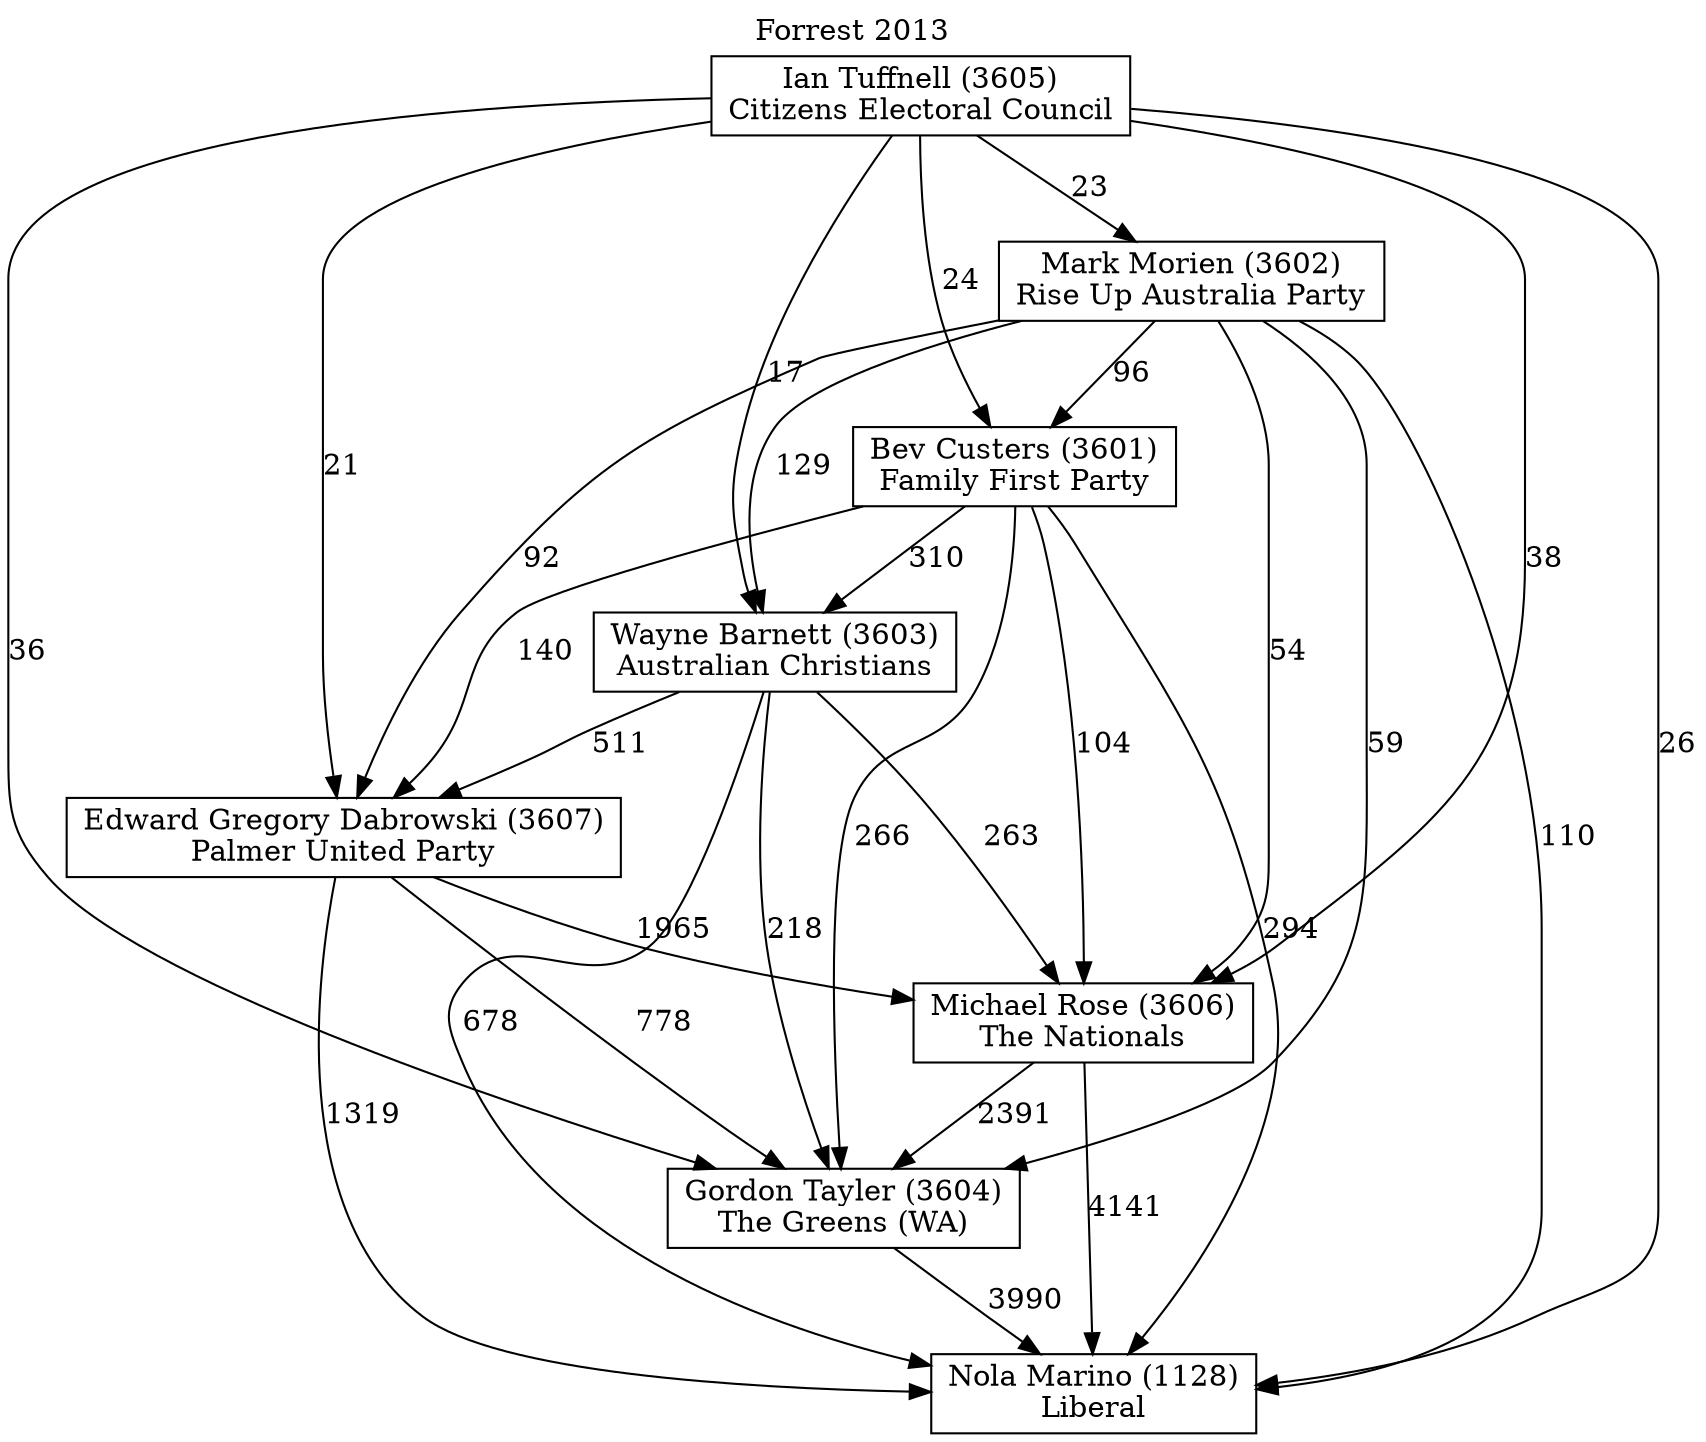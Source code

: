 // House preference flow
digraph "Nola Marino (1128)_Forrest_2013" {
	graph [label="Forrest 2013" labelloc=t mclimit=10]
	node [shape=box]
	"Nola Marino (1128)" [label="Nola Marino (1128)
Liberal"]
	"Gordon Tayler (3604)" [label="Gordon Tayler (3604)
The Greens (WA)"]
	"Michael Rose (3606)" [label="Michael Rose (3606)
The Nationals"]
	"Edward Gregory Dabrowski (3607)" [label="Edward Gregory Dabrowski (3607)
Palmer United Party"]
	"Wayne Barnett (3603)" [label="Wayne Barnett (3603)
Australian Christians"]
	"Bev Custers (3601)" [label="Bev Custers (3601)
Family First Party"]
	"Mark Morien (3602)" [label="Mark Morien (3602)
Rise Up Australia Party"]
	"Ian Tuffnell (3605)" [label="Ian Tuffnell (3605)
Citizens Electoral Council"]
	"Gordon Tayler (3604)" -> "Nola Marino (1128)" [label=3990]
	"Michael Rose (3606)" -> "Gordon Tayler (3604)" [label=2391]
	"Edward Gregory Dabrowski (3607)" -> "Michael Rose (3606)" [label=1965]
	"Wayne Barnett (3603)" -> "Edward Gregory Dabrowski (3607)" [label=511]
	"Bev Custers (3601)" -> "Wayne Barnett (3603)" [label=310]
	"Mark Morien (3602)" -> "Bev Custers (3601)" [label=96]
	"Ian Tuffnell (3605)" -> "Mark Morien (3602)" [label=23]
	"Michael Rose (3606)" -> "Nola Marino (1128)" [label=4141]
	"Edward Gregory Dabrowski (3607)" -> "Nola Marino (1128)" [label=1319]
	"Wayne Barnett (3603)" -> "Nola Marino (1128)" [label=678]
	"Bev Custers (3601)" -> "Nola Marino (1128)" [label=294]
	"Mark Morien (3602)" -> "Nola Marino (1128)" [label=110]
	"Ian Tuffnell (3605)" -> "Nola Marino (1128)" [label=26]
	"Ian Tuffnell (3605)" -> "Bev Custers (3601)" [label=24]
	"Mark Morien (3602)" -> "Wayne Barnett (3603)" [label=129]
	"Ian Tuffnell (3605)" -> "Wayne Barnett (3603)" [label=17]
	"Bev Custers (3601)" -> "Edward Gregory Dabrowski (3607)" [label=140]
	"Mark Morien (3602)" -> "Edward Gregory Dabrowski (3607)" [label=92]
	"Ian Tuffnell (3605)" -> "Edward Gregory Dabrowski (3607)" [label=21]
	"Wayne Barnett (3603)" -> "Michael Rose (3606)" [label=263]
	"Bev Custers (3601)" -> "Michael Rose (3606)" [label=104]
	"Mark Morien (3602)" -> "Michael Rose (3606)" [label=54]
	"Ian Tuffnell (3605)" -> "Michael Rose (3606)" [label=38]
	"Edward Gregory Dabrowski (3607)" -> "Gordon Tayler (3604)" [label=778]
	"Wayne Barnett (3603)" -> "Gordon Tayler (3604)" [label=218]
	"Bev Custers (3601)" -> "Gordon Tayler (3604)" [label=266]
	"Mark Morien (3602)" -> "Gordon Tayler (3604)" [label=59]
	"Ian Tuffnell (3605)" -> "Gordon Tayler (3604)" [label=36]
}

